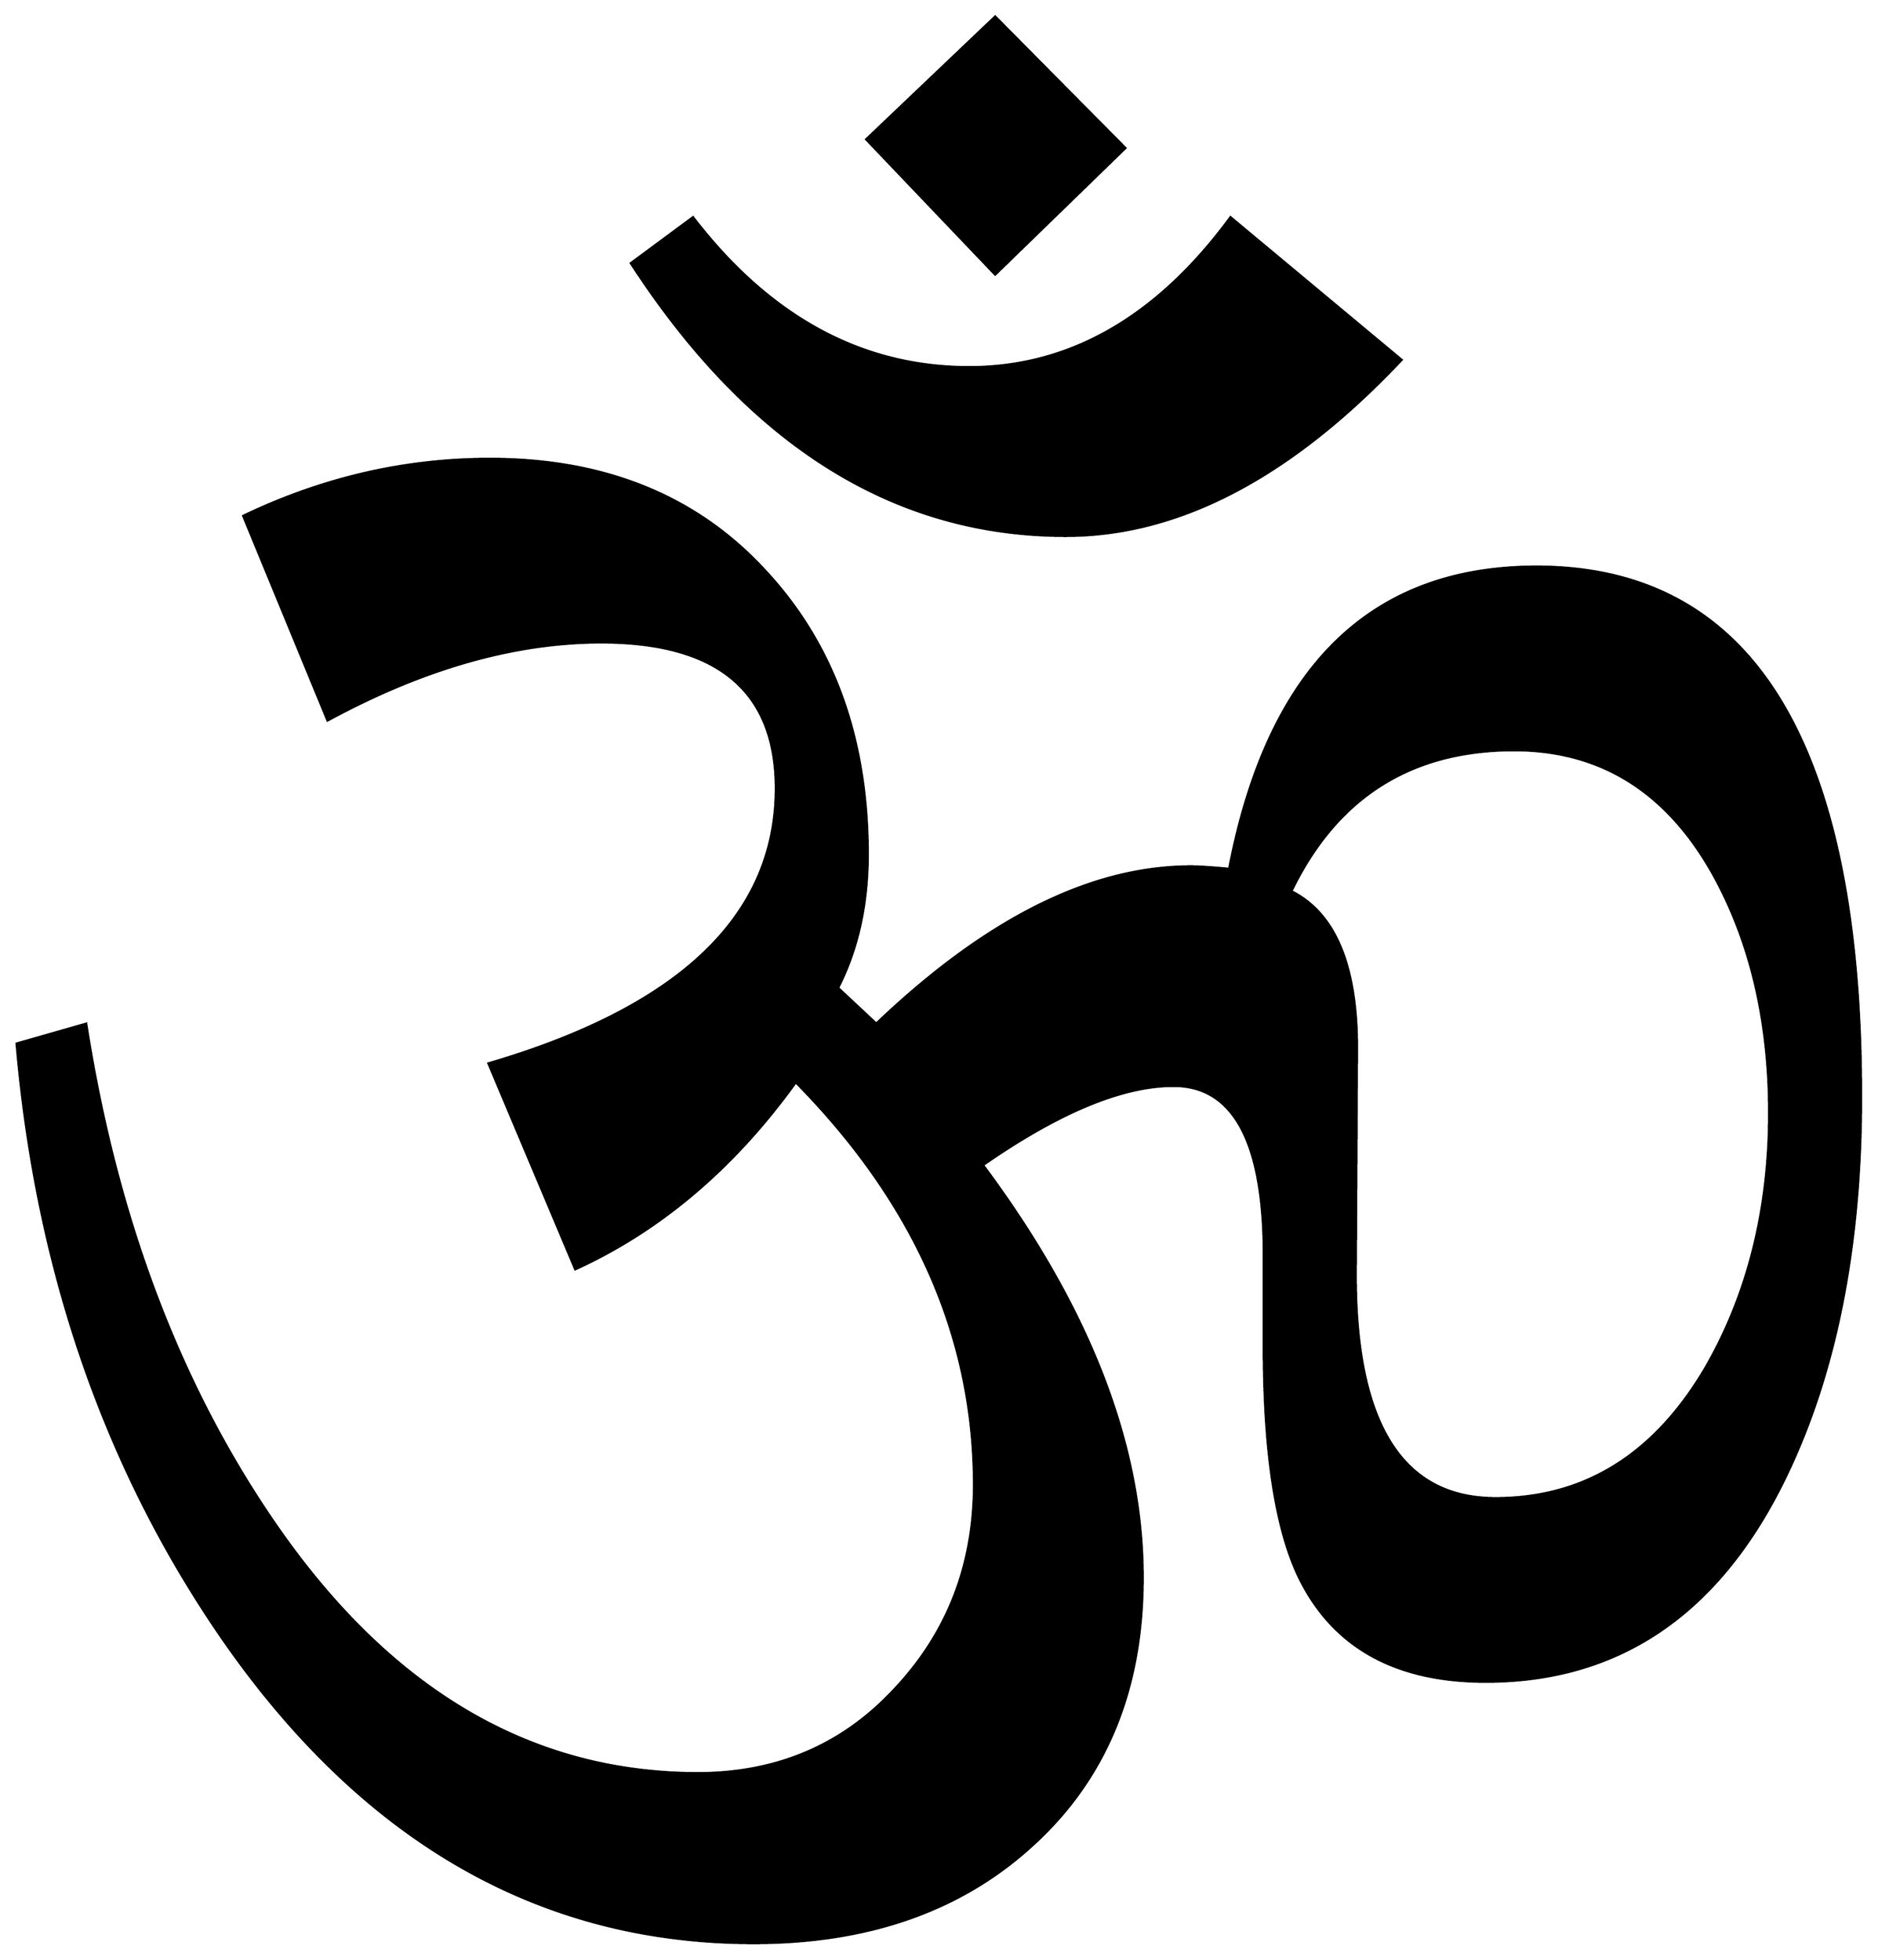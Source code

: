 


\begin{tikzpicture}[y=0.80pt, x=0.80pt, yscale=-1.0, xscale=1.0, inner sep=0pt, outer sep=0pt]
\begin{scope}[shift={(100.0,1863.0)},nonzero rule]
  \path[draw=.,fill=.,line width=1.600pt] (1068.0,-1411.0) --
    (963.0,-1309.0) -- (859.0,-1418.0) -- (963.0,-1517.0) --
    (1068.0,-1411.0) -- cycle(1291.0,-1240.0) .. controls
    (1201.667,-1145.333) and (1111.333,-1098.0) .. (1020.0,-1098.0) ..
    controls (881.333,-1098.0) and (764.333,-1171.333) ..
    (669.0,-1318.0) -- (719.0,-1355.0) .. controls
    (781.0,-1274.333) and (855.333,-1234.0) .. (942.0,-1234.0) ..
    controls (1023.333,-1234.0) and (1093.667,-1274.333) ..
    (1153.0,-1355.0) -- (1291.0,-1240.0) -- cycle(1662.0,-645.0)
    .. controls (1662.0,-524.333) and (1641.667,-422.0) ..
    (1601.0,-338.0) .. controls (1547.667,-228.0) and
    (1467.0,-173.0) .. (1359.0,-173.0) .. controls
    (1285.667,-173.0) and (1235.333,-201.333) .. (1208.0,-258.0) ..
    controls (1189.333,-297.333) and (1180.0,-359.0) ..
    (1180.0,-443.0) -- (1180.0,-517.0) .. controls
    (1180.0,-608.333) and (1155.667,-654.0) .. (1107.0,-654.0) ..
    controls (1065.667,-654.0) and (1014.333,-632.667) ..
    (953.0,-590.0) .. controls (1039.0,-474.667) and
    (1082.0,-363.667) .. (1082.0,-257.0) .. controls
    (1082.0,-166.333) and (1052.0,-94.0) .. (992.0,-40.0) ..
    controls (934.667,12.0) and (860.0,38.0) .. (768.0,38.0) ..
    controls (596.667,38.0) and (454.333,-43.0) .. (341.0,-205.0) ..
    controls (245.0,-343.0) and (189.0,-504.0) .. (173.0,-688.0)
    -- (229.0,-704.0) .. controls (253.0,-550.0) and
    (302.333,-417.667) .. (377.0,-307.0) .. controls (470.333,-168.333)
    and (585.667,-99.0) .. (723.0,-99.0) .. controls (787.0,-99.0)
    and (840.0,-121.667) .. (882.0,-167.0) .. controls
    (924.667,-212.333) and (946.0,-267.333) .. (946.0,-332.0) ..
    controls (946.0,-451.333) and (898.0,-559.667) .. (802.0,-657.0)
    .. controls (752.0,-587.667) and (692.667,-537.333) ..
    (624.0,-506.0) -- (554.0,-672.0) .. controls (708.667,-717.333)
    and (786.0,-791.333) .. (786.0,-894.0) .. controls
    (786.0,-972.667) and (739.0,-1012.0) .. (645.0,-1012.0) ..
    controls (575.0,-1012.0) and (501.333,-991.0) ..
    (424.0,-949.0) -- (356.0,-1114.0) .. controls
    (420.0,-1144.667) and (486.333,-1160.0) .. (555.0,-1160.0) ..
    controls (647.667,-1160.0) and (721.667,-1130.0) ..
    (777.0,-1070.0) .. controls (832.333,-1010.667) and
    (860.0,-934.333) .. (860.0,-841.0) .. controls (860.0,-800.333)
    and (852.0,-764.333) .. (836.0,-733.0) -- (867.0,-704.0) ..
    controls (955.667,-788.667) and (1040.333,-831.0) ..
    (1121.0,-831.0) .. controls (1127.667,-831.0) and
    (1138.0,-830.333) .. (1152.0,-829.0) .. controls
    (1183.333,-991.667) and (1266.0,-1073.0) .. (1400.0,-1073.0) ..
    controls (1574.667,-1073.0) and (1662.0,-930.333) ..
    (1662.0,-645.0) -- cycle(1588.0,-632.0) .. controls
    (1588.0,-706.667) and (1572.667,-771.333) .. (1542.0,-826.0) ..
    controls (1504.667,-892.0) and (1451.333,-925.0) ..
    (1382.0,-925.0) .. controls (1298.667,-925.0) and
    (1238.667,-887.0) .. (1202.0,-811.0) .. controls
    (1238.0,-793.0) and (1255.667,-749.667) .. (1255.0,-681.0) --
    (1254.0,-501.0) .. controls (1254.0,-381.0) and
    (1291.667,-321.0) .. (1367.0,-321.0) .. controls
    (1439.0,-321.0) and (1495.667,-356.333) .. (1537.0,-427.0) ..
    controls (1571.0,-486.333) and (1588.0,-554.667) ..
    (1588.0,-632.0) -- cycle;
\end{scope}

\end{tikzpicture}


